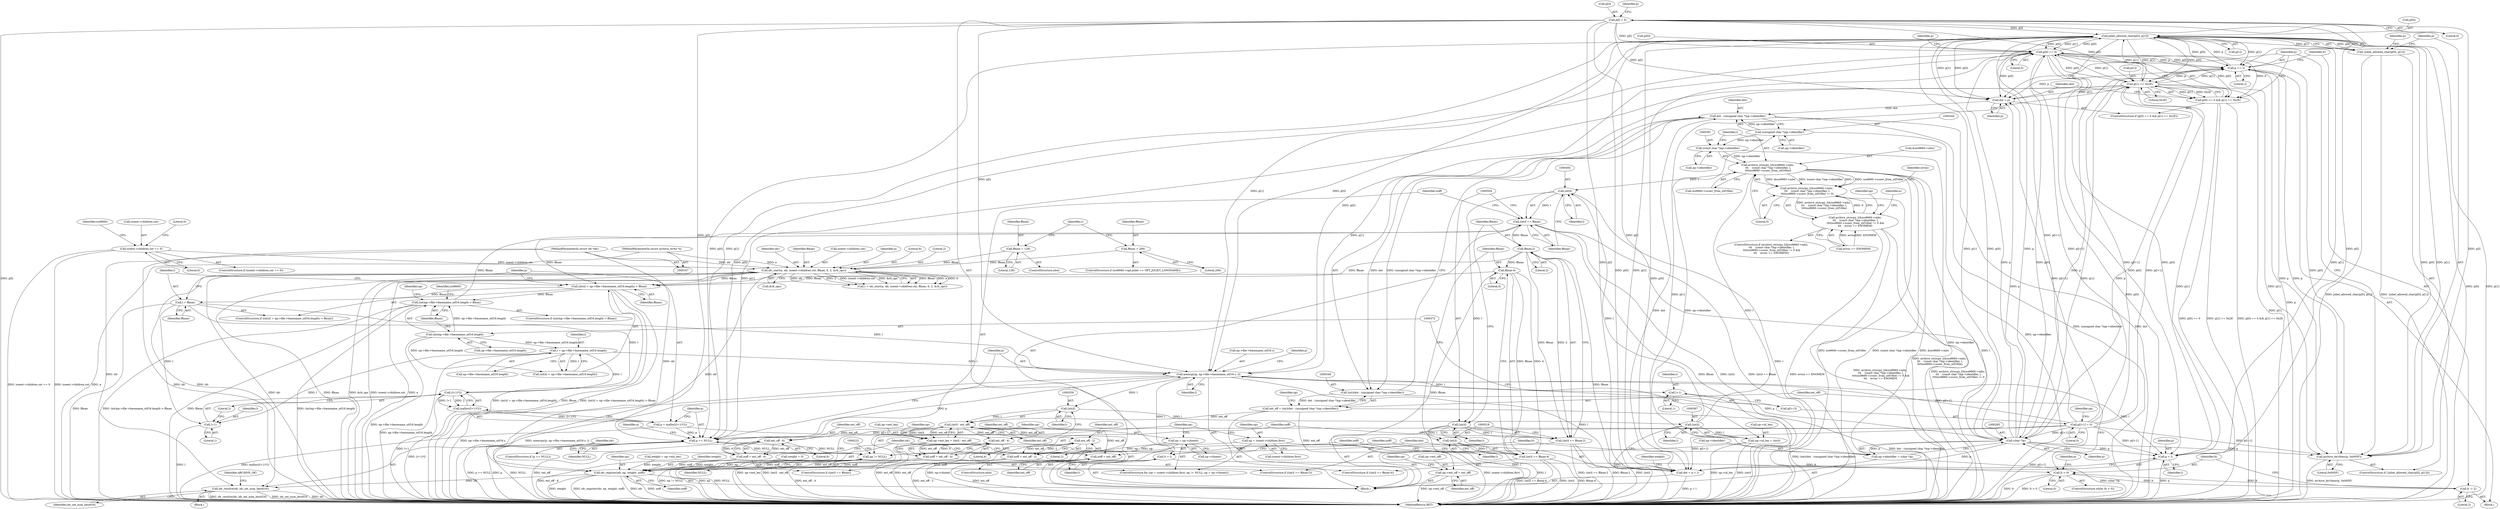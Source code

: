 digraph "1_libarchive_3014e198@array" {
"1000305" [label="(Call,joliet_allowed_char(p[0], p[1]))"];
"1000318" [label="(Call,p[0] == 0)"];
"1000331" [label="(Call,p += 2)"];
"1000305" [label="(Call,joliet_allowed_char(p[0], p[1]))"];
"1000268" [label="(Call,p[l] = 0)"];
"1000273" [label="(Call,p[l+1] = 0)"];
"1000323" [label="(Call,p[1] == 0x2E)"];
"1000284" [label="(Call,(char *)p)"];
"1000258" [label="(Call,memcpy(p, np->file->basename_utf16.s, l))"];
"1000245" [label="(Call,p == NULL)"];
"1000236" [label="(Call,p = malloc((l+1)*2))"];
"1000238" [label="(Call,malloc((l+1)*2))"];
"1000239" [label="(Call,(l+1)*2)"];
"1000233" [label="(Call,l = ffmax)"];
"1000220" [label="(Call,(int)(l = np->file->basename_utf16.length) > ffmax)"];
"1000490" [label="(Call,(int)l == ffmax)"];
"1000491" [label="(Call,(int)l)"];
"1000366" [label="(Call,(int)l)"];
"1000358" [label="(Call,(int)l)"];
"1000385" [label="(Call,archive_strncpy_l(&iso9660->mbs,\n \t\t\t    (const char *)np->identifier, l,\n \t\t\t\tiso9660->sconv_from_utf16be))"];
"1000390" [label="(Call,(const char *)np->identifier)"];
"1000343" [label="(Call,(unsigned char *)np->identifier)"];
"1000280" [label="(Call,np->identifier = (char *)p)"];
"1000370" [label="(Call,(int)np->file->basename_utf16.length > ffmax)"];
"1000371" [label="(Call,(int)np->file->basename_utf16.length)"];
"1000506" [label="(Call,ffmax-2)"];
"1000520" [label="(Call,ffmax-4)"];
"1000154" [label="(Call,idr_start(a, idr, isoent->children.cnt, ffmax, 6, 2, &rb_ops))"];
"1000108" [label="(MethodParameterIn,struct archive_write *a)"];
"1000110" [label="(MethodParameterIn,struct idr *idr)"];
"1000123" [label="(Call,isoent->children.cnt == 0)"];
"1000149" [label="(Call,ffmax = 128)"];
"1000145" [label="(Call,ffmax = 206)"];
"1000223" [label="(Call,l = np->file->basename_utf16.length)"];
"1000205" [label="(Call,np != NULL)"];
"1000208" [label="(Call,np = np->chnext)"];
"1000198" [label="(Call,np = isoent->children.first)"];
"1000312" [label="(Call,archive_be16enc(p, 0x005F))"];
"1000532" [label="(Call,idr_register(idr, np, weight, noff))"];
"1000537" [label="(Call,idr_resolve(idr, idr_set_num_beutf16))"];
"1000276" [label="(Call,l+1)"];
"1000341" [label="(Call,dot - (unsigned char *)np->identifier)"];
"1000339" [label="(Call,(int)(dot - (unsigned char *)np->identifier))"];
"1000337" [label="(Call,ext_off = (int)(dot - (unsigned char *)np->identifier))"];
"1000348" [label="(Call,np->ext_off = ext_off)"];
"1000357" [label="(Call,(int)l - ext_off)"];
"1000353" [label="(Call,np->ext_len = (int)l - ext_off)"];
"1000497" [label="(Call,ext_off - 6)"];
"1000495" [label="(Call,noff = ext_off - 6)"];
"1000511" [label="(Call,ext_off - 4)"];
"1000509" [label="(Call,noff = ext_off - 4)"];
"1000525" [label="(Call,ext_off - 2)"];
"1000523" [label="(Call,noff = ext_off - 2)"];
"1000529" [label="(Call,noff = ext_off)"];
"1000384" [label="(Call,archive_strncpy_l(&iso9660->mbs,\n \t\t\t    (const char *)np->identifier, l,\n \t\t\t\tiso9660->sconv_from_utf16be) != 0)"];
"1000383" [label="(Call,archive_strncpy_l(&iso9660->mbs,\n \t\t\t    (const char *)np->identifier, l,\n \t\t\t\tiso9660->sconv_from_utf16be) != 0 &&\n\t\t\t    errno == ENOMEM)"];
"1000240" [label="(Call,l+1)"];
"1000502" [label="(Call,(int)l == ffmax-2)"];
"1000516" [label="(Call,(int)l == ffmax-4)"];
"1000503" [label="(Call,(int)l)"];
"1000517" [label="(Call,(int)l)"];
"1000290" [label="(Call,dot = p + l)"];
"1000292" [label="(Call,p + l)"];
"1000304" [label="(Call,!joliet_allowed_char(p[0], p[1]))"];
"1000317" [label="(Call,p[0] == 0 && p[1] == 0x2E)"];
"1000328" [label="(Call,dot = p)"];
"1000287" [label="(Call,lt = l)"];
"1000299" [label="(Call,lt > 0)"];
"1000334" [label="(Call,lt -= 2)"];
"1000362" [label="(Call,np->id_len = (int)l)"];
"1000305" [label="(Call,joliet_allowed_char(p[0], p[1]))"];
"1000342" [label="(Identifier,dot)"];
"1000491" [label="(Call,(int)l)"];
"1000316" [label="(ControlStructure,if (p[0] == 0 && p[1] == 0x2E))"];
"1000333" [label="(Literal,2)"];
"1000111" [label="(Block,)"];
"1000153" [label="(Identifier,r)"];
"1000235" [label="(Identifier,ffmax)"];
"1000350" [label="(Identifier,np)"];
"1000358" [label="(Call,(int)l)"];
"1000236" [label="(Call,p = malloc((l+1)*2))"];
"1000295" [label="(Call,weight = 0)"];
"1000493" [label="(Identifier,l)"];
"1000526" [label="(Identifier,ext_off)"];
"1000225" [label="(Call,np->file->basename_utf16.length)"];
"1000247" [label="(Identifier,NULL)"];
"1000496" [label="(Identifier,noff)"];
"1000506" [label="(Call,ffmax-2)"];
"1000360" [label="(Identifier,l)"];
"1000108" [label="(MethodParameterIn,struct archive_write *a)"];
"1000534" [label="(Identifier,np)"];
"1000400" [label="(Call,errno == ENOMEM)"];
"1000154" [label="(Call,idr_start(a, idr, isoent->children.cnt, ffmax, 6, 2, &rb_ops))"];
"1000541" [label="(Identifier,ARCHIVE_OK)"];
"1000288" [label="(Identifier,lt)"];
"1000512" [label="(Identifier,ext_off)"];
"1000395" [label="(Identifier,l)"];
"1000234" [label="(Identifier,l)"];
"1000354" [label="(Call,np->ext_len)"];
"1000131" [label="(Literal,0)"];
"1000415" [label="(Identifier,np)"];
"1000240" [label="(Call,l+1)"];
"1000318" [label="(Call,p[0] == 0)"];
"1000268" [label="(Call,p[l] = 0)"];
"1000304" [label="(Call,!joliet_allowed_char(p[0], p[1]))"];
"1000232" [label="(Identifier,ffmax)"];
"1000293" [label="(Identifier,p)"];
"1000522" [label="(Literal,4)"];
"1000281" [label="(Call,np->identifier)"];
"1000520" [label="(Call,ffmax-4)"];
"1000510" [label="(Identifier,noff)"];
"1000494" [label="(Identifier,ffmax)"];
"1000392" [label="(Call,np->identifier)"];
"1000145" [label="(Call,ffmax = 206)"];
"1000536" [label="(Identifier,noff)"];
"1000277" [label="(Identifier,l)"];
"1000219" [label="(ControlStructure,if ((int)(l = np->file->basename_utf16.length) > ffmax))"];
"1000258" [label="(Call,memcpy(p, np->file->basename_utf16.s, l))"];
"1000269" [label="(Call,p[l])"];
"1000361" [label="(Identifier,ext_off)"];
"1000147" [label="(Literal,206)"];
"1000498" [label="(Identifier,ext_off)"];
"1000396" [label="(Call,iso9660->sconv_from_utf16be)"];
"1000345" [label="(Call,np->identifier)"];
"1000199" [label="(Identifier,np)"];
"1000320" [label="(Identifier,p)"];
"1000357" [label="(Call,(int)l - ext_off)"];
"1000383" [label="(Call,archive_strncpy_l(&iso9660->mbs,\n \t\t\t    (const char *)np->identifier, l,\n \t\t\t\tiso9660->sconv_from_utf16be) != 0 &&\n\t\t\t    errno == ENOMEM)"];
"1000329" [label="(Identifier,dot)"];
"1000386" [label="(Call,&iso9660->mbs)"];
"1000233" [label="(Call,l = ffmax)"];
"1000272" [label="(Literal,0)"];
"1000156" [label="(Identifier,idr)"];
"1000542" [label="(MethodReturn,RET)"];
"1000110" [label="(MethodParameterIn,struct idr *idr)"];
"1000490" [label="(Call,(int)l == ffmax)"];
"1000208" [label="(Call,np = np->chnext)"];
"1000335" [label="(Identifier,lt)"];
"1000278" [label="(Literal,1)"];
"1000241" [label="(Identifier,l)"];
"1000151" [label="(Literal,128)"];
"1000446" [label="(Identifier,np)"];
"1000495" [label="(Call,noff = ext_off - 6)"];
"1000517" [label="(Call,(int)l)"];
"1000348" [label="(Call,np->ext_off = ext_off)"];
"1000511" [label="(Call,ext_off - 4)"];
"1000303" [label="(ControlStructure,if (!joliet_allowed_char(p[0], p[1])))"];
"1000299" [label="(Call,lt > 0)"];
"1000366" [label="(Call,(int)l)"];
"1000314" [label="(Literal,0x005F)"];
"1000390" [label="(Call,(const char *)np->identifier)"];
"1000388" [label="(Identifier,iso9660)"];
"1000165" [label="(Call,&rb_ops)"];
"1000322" [label="(Literal,0)"];
"1000317" [label="(Call,p[0] == 0 && p[1] == 0x2E)"];
"1000531" [label="(Identifier,ext_off)"];
"1000324" [label="(Call,p[1])"];
"1000280" [label="(Call,np->identifier = (char *)p)"];
"1000438" [label="(Call,weight = np->mb_len)"];
"1000270" [label="(Identifier,p)"];
"1000332" [label="(Identifier,p)"];
"1000343" [label="(Call,(unsigned char *)np->identifier)"];
"1000532" [label="(Call,idr_register(idr, np, weight, noff))"];
"1000296" [label="(Identifier,weight)"];
"1000338" [label="(Identifier,ext_off)"];
"1000273" [label="(Call,p[l+1] = 0)"];
"1000368" [label="(Identifier,l)"];
"1000336" [label="(Literal,2)"];
"1000309" [label="(Call,p[1])"];
"1000323" [label="(Call,p[1] == 0x2E)"];
"1000407" [label="(Identifier,a)"];
"1000205" [label="(Call,np != NULL)"];
"1000129" [label="(Literal,0)"];
"1000206" [label="(Identifier,np)"];
"1000289" [label="(Identifier,l)"];
"1000353" [label="(Call,np->ext_len = (int)l - ext_off)"];
"1000284" [label="(Call,(char *)p)"];
"1000497" [label="(Call,ext_off - 6)"];
"1000152" [label="(Call,r = idr_start(a, idr, isoent->children.cnt, ffmax, 6, 2, &rb_ops))"];
"1000535" [label="(Identifier,weight)"];
"1000370" [label="(Call,(int)np->file->basename_utf16.length > ffmax)"];
"1000221" [label="(Call,(int)(l = np->file->basename_utf16.length))"];
"1000539" [label="(Identifier,idr_set_num_beutf16)"];
"1000502" [label="(Call,(int)l == ffmax-2)"];
"1000220" [label="(Call,(int)(l = np->file->basename_utf16.length) > ffmax)"];
"1000292" [label="(Call,p + l)"];
"1000259" [label="(Identifier,p)"];
"1000499" [label="(Literal,6)"];
"1000524" [label="(Identifier,noff)"];
"1000529" [label="(Call,noff = ext_off)"];
"1000302" [label="(Block,)"];
"1000162" [label="(Identifier,ffmax)"];
"1000513" [label="(Literal,4)"];
"1000301" [label="(Literal,0)"];
"1000527" [label="(Literal,2)"];
"1000267" [label="(Identifier,l)"];
"1000533" [label="(Identifier,idr)"];
"1000294" [label="(Identifier,l)"];
"1000245" [label="(Call,p == NULL)"];
"1000276" [label="(Call,l+1)"];
"1000237" [label="(Identifier,p)"];
"1000501" [label="(ControlStructure,if ((int)l == ffmax-2))"];
"1000530" [label="(Identifier,noff)"];
"1000279" [label="(Literal,0)"];
"1000150" [label="(Identifier,ffmax)"];
"1000146" [label="(Identifier,ffmax)"];
"1000291" [label="(Identifier,dot)"];
"1000327" [label="(Literal,0x2E)"];
"1000528" [label="(ControlStructure,else)"];
"1000385" [label="(Call,archive_strncpy_l(&iso9660->mbs,\n \t\t\t    (const char *)np->identifier, l,\n \t\t\t\tiso9660->sconv_from_utf16be))"];
"1000341" [label="(Call,dot - (unsigned char *)np->identifier)"];
"1000507" [label="(Identifier,ffmax)"];
"1000149" [label="(Call,ffmax = 128)"];
"1000207" [label="(Identifier,NULL)"];
"1000210" [label="(Call,np->chnext)"];
"1000401" [label="(Identifier,errno)"];
"1000525" [label="(Call,ext_off - 2)"];
"1000337" [label="(Call,ext_off = (int)(dot - (unsigned char *)np->identifier))"];
"1000325" [label="(Identifier,p)"];
"1000157" [label="(Call,isoent->children.cnt)"];
"1000224" [label="(Identifier,l)"];
"1000246" [label="(Identifier,p)"];
"1000239" [label="(Call,(l+1)*2)"];
"1000537" [label="(Call,idr_resolve(idr, idr_set_num_beutf16))"];
"1000275" [label="(Identifier,p)"];
"1000523" [label="(Call,noff = ext_off - 2)"];
"1000516" [label="(Call,(int)l == ffmax-4)"];
"1000382" [label="(ControlStructure,if (archive_strncpy_l(&iso9660->mbs,\n \t\t\t    (const char *)np->identifier, l,\n \t\t\t\tiso9660->sconv_from_utf16be) != 0 &&\n\t\t\t    errno == ENOMEM))"];
"1000238" [label="(Call,malloc((l+1)*2))"];
"1000282" [label="(Identifier,np)"];
"1000362" [label="(Call,np->id_len = (int)l)"];
"1000519" [label="(Identifier,l)"];
"1000489" [label="(ControlStructure,if ((int)l == ffmax))"];
"1000243" [label="(Literal,2)"];
"1000155" [label="(Identifier,a)"];
"1000209" [label="(Identifier,np)"];
"1000290" [label="(Call,dot = p + l)"];
"1000373" [label="(Call,np->file->basename_utf16.length)"];
"1000133" [label="(Identifier,iso9660)"];
"1000352" [label="(Identifier,ext_off)"];
"1000349" [label="(Call,np->ext_off)"];
"1000334" [label="(Call,lt -= 2)"];
"1000380" [label="(Identifier,ffmax)"];
"1000330" [label="(Identifier,p)"];
"1000148" [label="(ControlStructure,else)"];
"1000163" [label="(Literal,6)"];
"1000244" [label="(ControlStructure,if (p == NULL))"];
"1000521" [label="(Identifier,ffmax)"];
"1000312" [label="(Call,archive_be16enc(p, 0x005F))"];
"1000369" [label="(ControlStructure,if ((int)np->file->basename_utf16.length > ffmax))"];
"1000328" [label="(Call,dot = p)"];
"1000384" [label="(Call,archive_strncpy_l(&iso9660->mbs,\n \t\t\t    (const char *)np->identifier, l,\n \t\t\t\tiso9660->sconv_from_utf16be) != 0)"];
"1000213" [label="(Block,)"];
"1000137" [label="(ControlStructure,if (iso9660->opt.joliet == OPT_JOLIET_LONGNAME))"];
"1000252" [label="(Identifier,a)"];
"1000313" [label="(Identifier,p)"];
"1000339" [label="(Call,(int)(dot - (unsigned char *)np->identifier))"];
"1000298" [label="(ControlStructure,while (lt > 0))"];
"1000508" [label="(Literal,2)"];
"1000399" [label="(Literal,0)"];
"1000503" [label="(Call,(int)l)"];
"1000371" [label="(Call,(int)np->file->basename_utf16.length)"];
"1000509" [label="(Call,noff = ext_off - 4)"];
"1000260" [label="(Call,np->file->basename_utf16.s)"];
"1000300" [label="(Identifier,lt)"];
"1000242" [label="(Literal,1)"];
"1000319" [label="(Call,p[0])"];
"1000363" [label="(Call,np->id_len)"];
"1000223" [label="(Call,l = np->file->basename_utf16.length)"];
"1000164" [label="(Literal,2)"];
"1000331" [label="(Call,p += 2)"];
"1000274" [label="(Call,p[l+1])"];
"1000306" [label="(Call,p[0])"];
"1000538" [label="(Identifier,idr)"];
"1000505" [label="(Identifier,l)"];
"1000123" [label="(Call,isoent->children.cnt == 0)"];
"1000287" [label="(Call,lt = l)"];
"1000197" [label="(ControlStructure,for (np = isoent->children.first; np != NULL; np = np->chnext))"];
"1000200" [label="(Call,isoent->children.first)"];
"1000124" [label="(Call,isoent->children.cnt)"];
"1000198" [label="(Call,np = isoent->children.first)"];
"1000355" [label="(Identifier,np)"];
"1000364" [label="(Identifier,np)"];
"1000286" [label="(Identifier,p)"];
"1000307" [label="(Identifier,p)"];
"1000515" [label="(ControlStructure,if ((int)l == ffmax-4))"];
"1000122" [label="(ControlStructure,if (isoent->children.cnt == 0))"];
"1000305" -> "1000304"  [label="AST: "];
"1000305" -> "1000309"  [label="CFG: "];
"1000306" -> "1000305"  [label="AST: "];
"1000309" -> "1000305"  [label="AST: "];
"1000304" -> "1000305"  [label="CFG: "];
"1000305" -> "1000542"  [label="DDG: p[1]"];
"1000305" -> "1000542"  [label="DDG: p[0]"];
"1000305" -> "1000245"  [label="DDG: p[1]"];
"1000305" -> "1000245"  [label="DDG: p[0]"];
"1000305" -> "1000258"  [label="DDG: p[1]"];
"1000305" -> "1000258"  [label="DDG: p[0]"];
"1000305" -> "1000284"  [label="DDG: p[1]"];
"1000305" -> "1000284"  [label="DDG: p[0]"];
"1000305" -> "1000290"  [label="DDG: p[0]"];
"1000305" -> "1000290"  [label="DDG: p[1]"];
"1000305" -> "1000292"  [label="DDG: p[0]"];
"1000305" -> "1000292"  [label="DDG: p[1]"];
"1000305" -> "1000304"  [label="DDG: p[0]"];
"1000305" -> "1000304"  [label="DDG: p[1]"];
"1000318" -> "1000305"  [label="DDG: p[0]"];
"1000331" -> "1000305"  [label="DDG: p"];
"1000268" -> "1000305"  [label="DDG: p[l]"];
"1000273" -> "1000305"  [label="DDG: p[l+1]"];
"1000323" -> "1000305"  [label="DDG: p[1]"];
"1000284" -> "1000305"  [label="DDG: p"];
"1000305" -> "1000312"  [label="DDG: p[1]"];
"1000305" -> "1000312"  [label="DDG: p[0]"];
"1000305" -> "1000318"  [label="DDG: p[0]"];
"1000305" -> "1000318"  [label="DDG: p[1]"];
"1000305" -> "1000323"  [label="DDG: p[1]"];
"1000305" -> "1000323"  [label="DDG: p[0]"];
"1000305" -> "1000328"  [label="DDG: p[1]"];
"1000305" -> "1000328"  [label="DDG: p[0]"];
"1000305" -> "1000331"  [label="DDG: p[1]"];
"1000305" -> "1000331"  [label="DDG: p[0]"];
"1000318" -> "1000317"  [label="AST: "];
"1000318" -> "1000322"  [label="CFG: "];
"1000319" -> "1000318"  [label="AST: "];
"1000322" -> "1000318"  [label="AST: "];
"1000325" -> "1000318"  [label="CFG: "];
"1000317" -> "1000318"  [label="CFG: "];
"1000318" -> "1000542"  [label="DDG: p[0]"];
"1000318" -> "1000245"  [label="DDG: p[0]"];
"1000318" -> "1000258"  [label="DDG: p[0]"];
"1000318" -> "1000284"  [label="DDG: p[0]"];
"1000318" -> "1000290"  [label="DDG: p[0]"];
"1000318" -> "1000292"  [label="DDG: p[0]"];
"1000318" -> "1000312"  [label="DDG: p[0]"];
"1000318" -> "1000317"  [label="DDG: p[0]"];
"1000318" -> "1000317"  [label="DDG: 0"];
"1000331" -> "1000318"  [label="DDG: p"];
"1000268" -> "1000318"  [label="DDG: p[l]"];
"1000273" -> "1000318"  [label="DDG: p[l+1]"];
"1000323" -> "1000318"  [label="DDG: p[1]"];
"1000284" -> "1000318"  [label="DDG: p"];
"1000318" -> "1000323"  [label="DDG: p[0]"];
"1000318" -> "1000328"  [label="DDG: p[0]"];
"1000318" -> "1000331"  [label="DDG: p[0]"];
"1000331" -> "1000302"  [label="AST: "];
"1000331" -> "1000333"  [label="CFG: "];
"1000332" -> "1000331"  [label="AST: "];
"1000333" -> "1000331"  [label="AST: "];
"1000335" -> "1000331"  [label="CFG: "];
"1000331" -> "1000542"  [label="DDG: p"];
"1000331" -> "1000312"  [label="DDG: p"];
"1000331" -> "1000323"  [label="DDG: p"];
"1000331" -> "1000328"  [label="DDG: p"];
"1000268" -> "1000331"  [label="DDG: p[l]"];
"1000273" -> "1000331"  [label="DDG: p[l+1]"];
"1000323" -> "1000331"  [label="DDG: p[1]"];
"1000312" -> "1000331"  [label="DDG: p"];
"1000284" -> "1000331"  [label="DDG: p"];
"1000268" -> "1000213"  [label="AST: "];
"1000268" -> "1000272"  [label="CFG: "];
"1000269" -> "1000268"  [label="AST: "];
"1000272" -> "1000268"  [label="AST: "];
"1000275" -> "1000268"  [label="CFG: "];
"1000268" -> "1000542"  [label="DDG: p[l]"];
"1000268" -> "1000245"  [label="DDG: p[l]"];
"1000268" -> "1000258"  [label="DDG: p[l]"];
"1000268" -> "1000284"  [label="DDG: p[l]"];
"1000268" -> "1000290"  [label="DDG: p[l]"];
"1000268" -> "1000292"  [label="DDG: p[l]"];
"1000268" -> "1000312"  [label="DDG: p[l]"];
"1000268" -> "1000323"  [label="DDG: p[l]"];
"1000268" -> "1000328"  [label="DDG: p[l]"];
"1000273" -> "1000213"  [label="AST: "];
"1000273" -> "1000279"  [label="CFG: "];
"1000274" -> "1000273"  [label="AST: "];
"1000279" -> "1000273"  [label="AST: "];
"1000282" -> "1000273"  [label="CFG: "];
"1000273" -> "1000542"  [label="DDG: p[l+1]"];
"1000273" -> "1000245"  [label="DDG: p[l+1]"];
"1000273" -> "1000258"  [label="DDG: p[l+1]"];
"1000273" -> "1000284"  [label="DDG: p[l+1]"];
"1000273" -> "1000290"  [label="DDG: p[l+1]"];
"1000273" -> "1000292"  [label="DDG: p[l+1]"];
"1000273" -> "1000312"  [label="DDG: p[l+1]"];
"1000273" -> "1000323"  [label="DDG: p[l+1]"];
"1000273" -> "1000328"  [label="DDG: p[l+1]"];
"1000323" -> "1000317"  [label="AST: "];
"1000323" -> "1000327"  [label="CFG: "];
"1000324" -> "1000323"  [label="AST: "];
"1000327" -> "1000323"  [label="AST: "];
"1000317" -> "1000323"  [label="CFG: "];
"1000323" -> "1000542"  [label="DDG: p[1]"];
"1000323" -> "1000245"  [label="DDG: p[1]"];
"1000323" -> "1000258"  [label="DDG: p[1]"];
"1000323" -> "1000284"  [label="DDG: p[1]"];
"1000323" -> "1000290"  [label="DDG: p[1]"];
"1000323" -> "1000292"  [label="DDG: p[1]"];
"1000323" -> "1000312"  [label="DDG: p[1]"];
"1000323" -> "1000317"  [label="DDG: p[1]"];
"1000323" -> "1000317"  [label="DDG: 0x2E"];
"1000284" -> "1000323"  [label="DDG: p"];
"1000323" -> "1000328"  [label="DDG: p[1]"];
"1000284" -> "1000280"  [label="AST: "];
"1000284" -> "1000286"  [label="CFG: "];
"1000285" -> "1000284"  [label="AST: "];
"1000286" -> "1000284"  [label="AST: "];
"1000280" -> "1000284"  [label="CFG: "];
"1000284" -> "1000280"  [label="DDG: p"];
"1000258" -> "1000284"  [label="DDG: p"];
"1000284" -> "1000290"  [label="DDG: p"];
"1000284" -> "1000292"  [label="DDG: p"];
"1000284" -> "1000312"  [label="DDG: p"];
"1000284" -> "1000328"  [label="DDG: p"];
"1000258" -> "1000213"  [label="AST: "];
"1000258" -> "1000267"  [label="CFG: "];
"1000259" -> "1000258"  [label="AST: "];
"1000260" -> "1000258"  [label="AST: "];
"1000267" -> "1000258"  [label="AST: "];
"1000270" -> "1000258"  [label="CFG: "];
"1000258" -> "1000542"  [label="DDG: np->file->basename_utf16.s"];
"1000258" -> "1000542"  [label="DDG: memcpy(p, np->file->basename_utf16.s, l)"];
"1000245" -> "1000258"  [label="DDG: p"];
"1000233" -> "1000258"  [label="DDG: l"];
"1000223" -> "1000258"  [label="DDG: l"];
"1000258" -> "1000276"  [label="DDG: l"];
"1000258" -> "1000287"  [label="DDG: l"];
"1000258" -> "1000290"  [label="DDG: l"];
"1000258" -> "1000292"  [label="DDG: l"];
"1000258" -> "1000358"  [label="DDG: l"];
"1000245" -> "1000244"  [label="AST: "];
"1000245" -> "1000247"  [label="CFG: "];
"1000246" -> "1000245"  [label="AST: "];
"1000247" -> "1000245"  [label="AST: "];
"1000252" -> "1000245"  [label="CFG: "];
"1000259" -> "1000245"  [label="CFG: "];
"1000245" -> "1000542"  [label="DDG: p == NULL"];
"1000245" -> "1000542"  [label="DDG: p"];
"1000245" -> "1000542"  [label="DDG: NULL"];
"1000245" -> "1000205"  [label="DDG: NULL"];
"1000236" -> "1000245"  [label="DDG: p"];
"1000205" -> "1000245"  [label="DDG: NULL"];
"1000236" -> "1000213"  [label="AST: "];
"1000236" -> "1000238"  [label="CFG: "];
"1000237" -> "1000236"  [label="AST: "];
"1000238" -> "1000236"  [label="AST: "];
"1000246" -> "1000236"  [label="CFG: "];
"1000236" -> "1000542"  [label="DDG: malloc((l+1)*2)"];
"1000238" -> "1000236"  [label="DDG: (l+1)*2"];
"1000238" -> "1000239"  [label="CFG: "];
"1000239" -> "1000238"  [label="AST: "];
"1000238" -> "1000542"  [label="DDG: (l+1)*2"];
"1000239" -> "1000238"  [label="DDG: l+1"];
"1000239" -> "1000238"  [label="DDG: 2"];
"1000239" -> "1000243"  [label="CFG: "];
"1000240" -> "1000239"  [label="AST: "];
"1000243" -> "1000239"  [label="AST: "];
"1000239" -> "1000542"  [label="DDG: l+1"];
"1000233" -> "1000239"  [label="DDG: l"];
"1000223" -> "1000239"  [label="DDG: l"];
"1000233" -> "1000219"  [label="AST: "];
"1000233" -> "1000235"  [label="CFG: "];
"1000234" -> "1000233"  [label="AST: "];
"1000235" -> "1000233"  [label="AST: "];
"1000237" -> "1000233"  [label="CFG: "];
"1000233" -> "1000542"  [label="DDG: ffmax"];
"1000220" -> "1000233"  [label="DDG: ffmax"];
"1000233" -> "1000240"  [label="DDG: l"];
"1000220" -> "1000219"  [label="AST: "];
"1000220" -> "1000232"  [label="CFG: "];
"1000221" -> "1000220"  [label="AST: "];
"1000232" -> "1000220"  [label="AST: "];
"1000234" -> "1000220"  [label="CFG: "];
"1000237" -> "1000220"  [label="CFG: "];
"1000220" -> "1000542"  [label="DDG: (int)(l = np->file->basename_utf16.length)"];
"1000220" -> "1000542"  [label="DDG: ffmax"];
"1000220" -> "1000542"  [label="DDG: (int)(l = np->file->basename_utf16.length) > ffmax"];
"1000490" -> "1000220"  [label="DDG: ffmax"];
"1000506" -> "1000220"  [label="DDG: ffmax"];
"1000520" -> "1000220"  [label="DDG: ffmax"];
"1000154" -> "1000220"  [label="DDG: ffmax"];
"1000220" -> "1000370"  [label="DDG: ffmax"];
"1000490" -> "1000489"  [label="AST: "];
"1000490" -> "1000494"  [label="CFG: "];
"1000491" -> "1000490"  [label="AST: "];
"1000494" -> "1000490"  [label="AST: "];
"1000496" -> "1000490"  [label="CFG: "];
"1000504" -> "1000490"  [label="CFG: "];
"1000490" -> "1000542"  [label="DDG: ffmax"];
"1000490" -> "1000542"  [label="DDG: (int)l"];
"1000490" -> "1000542"  [label="DDG: (int)l == ffmax"];
"1000491" -> "1000490"  [label="DDG: l"];
"1000370" -> "1000490"  [label="DDG: ffmax"];
"1000490" -> "1000506"  [label="DDG: ffmax"];
"1000491" -> "1000493"  [label="CFG: "];
"1000492" -> "1000491"  [label="AST: "];
"1000493" -> "1000491"  [label="AST: "];
"1000494" -> "1000491"  [label="CFG: "];
"1000491" -> "1000542"  [label="DDG: l"];
"1000366" -> "1000491"  [label="DDG: l"];
"1000385" -> "1000491"  [label="DDG: l"];
"1000491" -> "1000503"  [label="DDG: l"];
"1000366" -> "1000362"  [label="AST: "];
"1000366" -> "1000368"  [label="CFG: "];
"1000367" -> "1000366"  [label="AST: "];
"1000368" -> "1000366"  [label="AST: "];
"1000362" -> "1000366"  [label="CFG: "];
"1000366" -> "1000542"  [label="DDG: l"];
"1000366" -> "1000362"  [label="DDG: l"];
"1000358" -> "1000366"  [label="DDG: l"];
"1000366" -> "1000385"  [label="DDG: l"];
"1000358" -> "1000357"  [label="AST: "];
"1000358" -> "1000360"  [label="CFG: "];
"1000359" -> "1000358"  [label="AST: "];
"1000360" -> "1000358"  [label="AST: "];
"1000361" -> "1000358"  [label="CFG: "];
"1000358" -> "1000357"  [label="DDG: l"];
"1000385" -> "1000384"  [label="AST: "];
"1000385" -> "1000396"  [label="CFG: "];
"1000386" -> "1000385"  [label="AST: "];
"1000390" -> "1000385"  [label="AST: "];
"1000395" -> "1000385"  [label="AST: "];
"1000396" -> "1000385"  [label="AST: "];
"1000399" -> "1000385"  [label="CFG: "];
"1000385" -> "1000542"  [label="DDG: iso9660->sconv_from_utf16be"];
"1000385" -> "1000542"  [label="DDG: (const char *)np->identifier"];
"1000385" -> "1000542"  [label="DDG: &iso9660->mbs"];
"1000385" -> "1000542"  [label="DDG: l"];
"1000385" -> "1000384"  [label="DDG: &iso9660->mbs"];
"1000385" -> "1000384"  [label="DDG: (const char *)np->identifier"];
"1000385" -> "1000384"  [label="DDG: l"];
"1000385" -> "1000384"  [label="DDG: iso9660->sconv_from_utf16be"];
"1000390" -> "1000385"  [label="DDG: np->identifier"];
"1000390" -> "1000392"  [label="CFG: "];
"1000391" -> "1000390"  [label="AST: "];
"1000392" -> "1000390"  [label="AST: "];
"1000395" -> "1000390"  [label="CFG: "];
"1000390" -> "1000542"  [label="DDG: np->identifier"];
"1000343" -> "1000390"  [label="DDG: np->identifier"];
"1000343" -> "1000341"  [label="AST: "];
"1000343" -> "1000345"  [label="CFG: "];
"1000344" -> "1000343"  [label="AST: "];
"1000345" -> "1000343"  [label="AST: "];
"1000341" -> "1000343"  [label="CFG: "];
"1000343" -> "1000542"  [label="DDG: np->identifier"];
"1000343" -> "1000341"  [label="DDG: np->identifier"];
"1000280" -> "1000343"  [label="DDG: np->identifier"];
"1000280" -> "1000213"  [label="AST: "];
"1000281" -> "1000280"  [label="AST: "];
"1000288" -> "1000280"  [label="CFG: "];
"1000280" -> "1000542"  [label="DDG: (char *)p"];
"1000370" -> "1000369"  [label="AST: "];
"1000370" -> "1000380"  [label="CFG: "];
"1000371" -> "1000370"  [label="AST: "];
"1000380" -> "1000370"  [label="AST: "];
"1000388" -> "1000370"  [label="CFG: "];
"1000446" -> "1000370"  [label="CFG: "];
"1000370" -> "1000542"  [label="DDG: (int)np->file->basename_utf16.length > ffmax"];
"1000370" -> "1000542"  [label="DDG: ffmax"];
"1000370" -> "1000542"  [label="DDG: (int)np->file->basename_utf16.length"];
"1000371" -> "1000370"  [label="DDG: np->file->basename_utf16.length"];
"1000371" -> "1000373"  [label="CFG: "];
"1000372" -> "1000371"  [label="AST: "];
"1000373" -> "1000371"  [label="AST: "];
"1000380" -> "1000371"  [label="CFG: "];
"1000371" -> "1000542"  [label="DDG: np->file->basename_utf16.length"];
"1000371" -> "1000221"  [label="DDG: np->file->basename_utf16.length"];
"1000371" -> "1000223"  [label="DDG: np->file->basename_utf16.length"];
"1000506" -> "1000502"  [label="AST: "];
"1000506" -> "1000508"  [label="CFG: "];
"1000507" -> "1000506"  [label="AST: "];
"1000508" -> "1000506"  [label="AST: "];
"1000502" -> "1000506"  [label="CFG: "];
"1000506" -> "1000542"  [label="DDG: ffmax"];
"1000506" -> "1000502"  [label="DDG: ffmax"];
"1000506" -> "1000502"  [label="DDG: 2"];
"1000506" -> "1000520"  [label="DDG: ffmax"];
"1000520" -> "1000516"  [label="AST: "];
"1000520" -> "1000522"  [label="CFG: "];
"1000521" -> "1000520"  [label="AST: "];
"1000522" -> "1000520"  [label="AST: "];
"1000516" -> "1000520"  [label="CFG: "];
"1000520" -> "1000542"  [label="DDG: ffmax"];
"1000520" -> "1000516"  [label="DDG: ffmax"];
"1000520" -> "1000516"  [label="DDG: 4"];
"1000154" -> "1000152"  [label="AST: "];
"1000154" -> "1000165"  [label="CFG: "];
"1000155" -> "1000154"  [label="AST: "];
"1000156" -> "1000154"  [label="AST: "];
"1000157" -> "1000154"  [label="AST: "];
"1000162" -> "1000154"  [label="AST: "];
"1000163" -> "1000154"  [label="AST: "];
"1000164" -> "1000154"  [label="AST: "];
"1000165" -> "1000154"  [label="AST: "];
"1000152" -> "1000154"  [label="CFG: "];
"1000154" -> "1000542"  [label="DDG: isoent->children.cnt"];
"1000154" -> "1000542"  [label="DDG: a"];
"1000154" -> "1000542"  [label="DDG: idr"];
"1000154" -> "1000542"  [label="DDG: ffmax"];
"1000154" -> "1000542"  [label="DDG: &rb_ops"];
"1000154" -> "1000152"  [label="DDG: ffmax"];
"1000154" -> "1000152"  [label="DDG: a"];
"1000154" -> "1000152"  [label="DDG: 6"];
"1000154" -> "1000152"  [label="DDG: idr"];
"1000154" -> "1000152"  [label="DDG: 2"];
"1000154" -> "1000152"  [label="DDG: isoent->children.cnt"];
"1000154" -> "1000152"  [label="DDG: &rb_ops"];
"1000108" -> "1000154"  [label="DDG: a"];
"1000110" -> "1000154"  [label="DDG: idr"];
"1000123" -> "1000154"  [label="DDG: isoent->children.cnt"];
"1000149" -> "1000154"  [label="DDG: ffmax"];
"1000145" -> "1000154"  [label="DDG: ffmax"];
"1000154" -> "1000532"  [label="DDG: idr"];
"1000154" -> "1000537"  [label="DDG: idr"];
"1000108" -> "1000107"  [label="AST: "];
"1000108" -> "1000542"  [label="DDG: a"];
"1000110" -> "1000107"  [label="AST: "];
"1000110" -> "1000542"  [label="DDG: idr"];
"1000110" -> "1000532"  [label="DDG: idr"];
"1000110" -> "1000537"  [label="DDG: idr"];
"1000123" -> "1000122"  [label="AST: "];
"1000123" -> "1000129"  [label="CFG: "];
"1000124" -> "1000123"  [label="AST: "];
"1000129" -> "1000123"  [label="AST: "];
"1000131" -> "1000123"  [label="CFG: "];
"1000133" -> "1000123"  [label="CFG: "];
"1000123" -> "1000542"  [label="DDG: isoent->children.cnt == 0"];
"1000123" -> "1000542"  [label="DDG: isoent->children.cnt"];
"1000149" -> "1000148"  [label="AST: "];
"1000149" -> "1000151"  [label="CFG: "];
"1000150" -> "1000149"  [label="AST: "];
"1000151" -> "1000149"  [label="AST: "];
"1000153" -> "1000149"  [label="CFG: "];
"1000145" -> "1000137"  [label="AST: "];
"1000145" -> "1000147"  [label="CFG: "];
"1000146" -> "1000145"  [label="AST: "];
"1000147" -> "1000145"  [label="AST: "];
"1000153" -> "1000145"  [label="CFG: "];
"1000223" -> "1000221"  [label="AST: "];
"1000223" -> "1000225"  [label="CFG: "];
"1000224" -> "1000223"  [label="AST: "];
"1000225" -> "1000223"  [label="AST: "];
"1000221" -> "1000223"  [label="CFG: "];
"1000223" -> "1000542"  [label="DDG: np->file->basename_utf16.length"];
"1000223" -> "1000221"  [label="DDG: l"];
"1000223" -> "1000240"  [label="DDG: l"];
"1000205" -> "1000197"  [label="AST: "];
"1000205" -> "1000207"  [label="CFG: "];
"1000206" -> "1000205"  [label="AST: "];
"1000207" -> "1000205"  [label="AST: "];
"1000222" -> "1000205"  [label="CFG: "];
"1000538" -> "1000205"  [label="CFG: "];
"1000205" -> "1000542"  [label="DDG: np"];
"1000205" -> "1000542"  [label="DDG: NULL"];
"1000205" -> "1000542"  [label="DDG: np != NULL"];
"1000208" -> "1000205"  [label="DDG: np"];
"1000198" -> "1000205"  [label="DDG: np"];
"1000205" -> "1000532"  [label="DDG: np"];
"1000208" -> "1000197"  [label="AST: "];
"1000208" -> "1000210"  [label="CFG: "];
"1000209" -> "1000208"  [label="AST: "];
"1000210" -> "1000208"  [label="AST: "];
"1000206" -> "1000208"  [label="CFG: "];
"1000208" -> "1000542"  [label="DDG: np->chnext"];
"1000198" -> "1000197"  [label="AST: "];
"1000198" -> "1000200"  [label="CFG: "];
"1000199" -> "1000198"  [label="AST: "];
"1000200" -> "1000198"  [label="AST: "];
"1000206" -> "1000198"  [label="CFG: "];
"1000198" -> "1000542"  [label="DDG: isoent->children.first"];
"1000312" -> "1000303"  [label="AST: "];
"1000312" -> "1000314"  [label="CFG: "];
"1000313" -> "1000312"  [label="AST: "];
"1000314" -> "1000312"  [label="AST: "];
"1000332" -> "1000312"  [label="CFG: "];
"1000312" -> "1000542"  [label="DDG: archive_be16enc(p, 0x005F)"];
"1000532" -> "1000213"  [label="AST: "];
"1000532" -> "1000536"  [label="CFG: "];
"1000533" -> "1000532"  [label="AST: "];
"1000534" -> "1000532"  [label="AST: "];
"1000535" -> "1000532"  [label="AST: "];
"1000536" -> "1000532"  [label="AST: "];
"1000209" -> "1000532"  [label="CFG: "];
"1000532" -> "1000542"  [label="DDG: idr"];
"1000532" -> "1000542"  [label="DDG: noff"];
"1000532" -> "1000542"  [label="DDG: weight"];
"1000532" -> "1000542"  [label="DDG: idr_register(idr, np, weight, noff)"];
"1000295" -> "1000532"  [label="DDG: weight"];
"1000438" -> "1000532"  [label="DDG: weight"];
"1000523" -> "1000532"  [label="DDG: noff"];
"1000495" -> "1000532"  [label="DDG: noff"];
"1000529" -> "1000532"  [label="DDG: noff"];
"1000509" -> "1000532"  [label="DDG: noff"];
"1000532" -> "1000537"  [label="DDG: idr"];
"1000537" -> "1000111"  [label="AST: "];
"1000537" -> "1000539"  [label="CFG: "];
"1000538" -> "1000537"  [label="AST: "];
"1000539" -> "1000537"  [label="AST: "];
"1000541" -> "1000537"  [label="CFG: "];
"1000537" -> "1000542"  [label="DDG: idr_set_num_beutf16"];
"1000537" -> "1000542"  [label="DDG: idr"];
"1000537" -> "1000542"  [label="DDG: idr_resolve(idr, idr_set_num_beutf16)"];
"1000276" -> "1000274"  [label="AST: "];
"1000276" -> "1000278"  [label="CFG: "];
"1000277" -> "1000276"  [label="AST: "];
"1000278" -> "1000276"  [label="AST: "];
"1000274" -> "1000276"  [label="CFG: "];
"1000341" -> "1000339"  [label="AST: "];
"1000342" -> "1000341"  [label="AST: "];
"1000339" -> "1000341"  [label="CFG: "];
"1000341" -> "1000542"  [label="DDG: (unsigned char *)np->identifier"];
"1000341" -> "1000542"  [label="DDG: dot"];
"1000341" -> "1000339"  [label="DDG: dot"];
"1000341" -> "1000339"  [label="DDG: (unsigned char *)np->identifier"];
"1000290" -> "1000341"  [label="DDG: dot"];
"1000328" -> "1000341"  [label="DDG: dot"];
"1000339" -> "1000337"  [label="AST: "];
"1000340" -> "1000339"  [label="AST: "];
"1000337" -> "1000339"  [label="CFG: "];
"1000339" -> "1000542"  [label="DDG: dot - (unsigned char *)np->identifier"];
"1000339" -> "1000337"  [label="DDG: dot - (unsigned char *)np->identifier"];
"1000337" -> "1000213"  [label="AST: "];
"1000338" -> "1000337"  [label="AST: "];
"1000350" -> "1000337"  [label="CFG: "];
"1000337" -> "1000542"  [label="DDG: (int)(dot - (unsigned char *)np->identifier)"];
"1000337" -> "1000348"  [label="DDG: ext_off"];
"1000337" -> "1000357"  [label="DDG: ext_off"];
"1000348" -> "1000213"  [label="AST: "];
"1000348" -> "1000352"  [label="CFG: "];
"1000349" -> "1000348"  [label="AST: "];
"1000352" -> "1000348"  [label="AST: "];
"1000355" -> "1000348"  [label="CFG: "];
"1000348" -> "1000542"  [label="DDG: np->ext_off"];
"1000357" -> "1000353"  [label="AST: "];
"1000357" -> "1000361"  [label="CFG: "];
"1000361" -> "1000357"  [label="AST: "];
"1000353" -> "1000357"  [label="CFG: "];
"1000357" -> "1000542"  [label="DDG: ext_off"];
"1000357" -> "1000353"  [label="DDG: (int)l"];
"1000357" -> "1000353"  [label="DDG: ext_off"];
"1000357" -> "1000497"  [label="DDG: ext_off"];
"1000357" -> "1000511"  [label="DDG: ext_off"];
"1000357" -> "1000525"  [label="DDG: ext_off"];
"1000357" -> "1000529"  [label="DDG: ext_off"];
"1000353" -> "1000213"  [label="AST: "];
"1000354" -> "1000353"  [label="AST: "];
"1000364" -> "1000353"  [label="CFG: "];
"1000353" -> "1000542"  [label="DDG: (int)l - ext_off"];
"1000353" -> "1000542"  [label="DDG: np->ext_len"];
"1000497" -> "1000495"  [label="AST: "];
"1000497" -> "1000499"  [label="CFG: "];
"1000498" -> "1000497"  [label="AST: "];
"1000499" -> "1000497"  [label="AST: "];
"1000495" -> "1000497"  [label="CFG: "];
"1000497" -> "1000542"  [label="DDG: ext_off"];
"1000497" -> "1000495"  [label="DDG: ext_off"];
"1000497" -> "1000495"  [label="DDG: 6"];
"1000495" -> "1000489"  [label="AST: "];
"1000496" -> "1000495"  [label="AST: "];
"1000533" -> "1000495"  [label="CFG: "];
"1000495" -> "1000542"  [label="DDG: ext_off - 6"];
"1000511" -> "1000509"  [label="AST: "];
"1000511" -> "1000513"  [label="CFG: "];
"1000512" -> "1000511"  [label="AST: "];
"1000513" -> "1000511"  [label="AST: "];
"1000509" -> "1000511"  [label="CFG: "];
"1000511" -> "1000542"  [label="DDG: ext_off"];
"1000511" -> "1000509"  [label="DDG: ext_off"];
"1000511" -> "1000509"  [label="DDG: 4"];
"1000509" -> "1000501"  [label="AST: "];
"1000510" -> "1000509"  [label="AST: "];
"1000533" -> "1000509"  [label="CFG: "];
"1000509" -> "1000542"  [label="DDG: ext_off - 4"];
"1000525" -> "1000523"  [label="AST: "];
"1000525" -> "1000527"  [label="CFG: "];
"1000526" -> "1000525"  [label="AST: "];
"1000527" -> "1000525"  [label="AST: "];
"1000523" -> "1000525"  [label="CFG: "];
"1000525" -> "1000542"  [label="DDG: ext_off"];
"1000525" -> "1000523"  [label="DDG: ext_off"];
"1000525" -> "1000523"  [label="DDG: 2"];
"1000523" -> "1000515"  [label="AST: "];
"1000524" -> "1000523"  [label="AST: "];
"1000533" -> "1000523"  [label="CFG: "];
"1000523" -> "1000542"  [label="DDG: ext_off - 2"];
"1000529" -> "1000528"  [label="AST: "];
"1000529" -> "1000531"  [label="CFG: "];
"1000530" -> "1000529"  [label="AST: "];
"1000531" -> "1000529"  [label="AST: "];
"1000533" -> "1000529"  [label="CFG: "];
"1000529" -> "1000542"  [label="DDG: ext_off"];
"1000384" -> "1000383"  [label="AST: "];
"1000384" -> "1000399"  [label="CFG: "];
"1000399" -> "1000384"  [label="AST: "];
"1000401" -> "1000384"  [label="CFG: "];
"1000383" -> "1000384"  [label="CFG: "];
"1000384" -> "1000542"  [label="DDG: archive_strncpy_l(&iso9660->mbs,\n \t\t\t    (const char *)np->identifier, l,\n \t\t\t\tiso9660->sconv_from_utf16be)"];
"1000384" -> "1000383"  [label="DDG: archive_strncpy_l(&iso9660->mbs,\n \t\t\t    (const char *)np->identifier, l,\n \t\t\t\tiso9660->sconv_from_utf16be)"];
"1000384" -> "1000383"  [label="DDG: 0"];
"1000383" -> "1000382"  [label="AST: "];
"1000383" -> "1000400"  [label="CFG: "];
"1000400" -> "1000383"  [label="AST: "];
"1000407" -> "1000383"  [label="CFG: "];
"1000415" -> "1000383"  [label="CFG: "];
"1000383" -> "1000542"  [label="DDG: archive_strncpy_l(&iso9660->mbs,\n \t\t\t    (const char *)np->identifier, l,\n \t\t\t\tiso9660->sconv_from_utf16be) != 0 &&\n\t\t\t    errno == ENOMEM"];
"1000383" -> "1000542"  [label="DDG: archive_strncpy_l(&iso9660->mbs,\n \t\t\t    (const char *)np->identifier, l,\n \t\t\t\tiso9660->sconv_from_utf16be) != 0"];
"1000383" -> "1000542"  [label="DDG: errno == ENOMEM"];
"1000400" -> "1000383"  [label="DDG: errno"];
"1000400" -> "1000383"  [label="DDG: ENOMEM"];
"1000240" -> "1000242"  [label="CFG: "];
"1000241" -> "1000240"  [label="AST: "];
"1000242" -> "1000240"  [label="AST: "];
"1000243" -> "1000240"  [label="CFG: "];
"1000240" -> "1000542"  [label="DDG: l"];
"1000502" -> "1000501"  [label="AST: "];
"1000503" -> "1000502"  [label="AST: "];
"1000510" -> "1000502"  [label="CFG: "];
"1000518" -> "1000502"  [label="CFG: "];
"1000502" -> "1000542"  [label="DDG: ffmax-2"];
"1000502" -> "1000542"  [label="DDG: (int)l"];
"1000502" -> "1000542"  [label="DDG: (int)l == ffmax-2"];
"1000503" -> "1000502"  [label="DDG: l"];
"1000516" -> "1000515"  [label="AST: "];
"1000517" -> "1000516"  [label="AST: "];
"1000524" -> "1000516"  [label="CFG: "];
"1000530" -> "1000516"  [label="CFG: "];
"1000516" -> "1000542"  [label="DDG: ffmax-4"];
"1000516" -> "1000542"  [label="DDG: (int)l == ffmax-4"];
"1000516" -> "1000542"  [label="DDG: (int)l"];
"1000517" -> "1000516"  [label="DDG: l"];
"1000503" -> "1000505"  [label="CFG: "];
"1000504" -> "1000503"  [label="AST: "];
"1000505" -> "1000503"  [label="AST: "];
"1000507" -> "1000503"  [label="CFG: "];
"1000503" -> "1000542"  [label="DDG: l"];
"1000503" -> "1000517"  [label="DDG: l"];
"1000517" -> "1000519"  [label="CFG: "];
"1000518" -> "1000517"  [label="AST: "];
"1000519" -> "1000517"  [label="AST: "];
"1000521" -> "1000517"  [label="CFG: "];
"1000517" -> "1000542"  [label="DDG: l"];
"1000290" -> "1000213"  [label="AST: "];
"1000290" -> "1000292"  [label="CFG: "];
"1000291" -> "1000290"  [label="AST: "];
"1000292" -> "1000290"  [label="AST: "];
"1000296" -> "1000290"  [label="CFG: "];
"1000290" -> "1000542"  [label="DDG: p + l"];
"1000292" -> "1000294"  [label="CFG: "];
"1000293" -> "1000292"  [label="AST: "];
"1000294" -> "1000292"  [label="AST: "];
"1000292" -> "1000542"  [label="DDG: p"];
"1000304" -> "1000303"  [label="AST: "];
"1000313" -> "1000304"  [label="CFG: "];
"1000320" -> "1000304"  [label="CFG: "];
"1000304" -> "1000542"  [label="DDG: !joliet_allowed_char(p[0], p[1])"];
"1000304" -> "1000542"  [label="DDG: joliet_allowed_char(p[0], p[1])"];
"1000317" -> "1000316"  [label="AST: "];
"1000329" -> "1000317"  [label="CFG: "];
"1000332" -> "1000317"  [label="CFG: "];
"1000317" -> "1000542"  [label="DDG: p[0] == 0"];
"1000317" -> "1000542"  [label="DDG: p[1] == 0x2E"];
"1000317" -> "1000542"  [label="DDG: p[0] == 0 && p[1] == 0x2E"];
"1000328" -> "1000316"  [label="AST: "];
"1000328" -> "1000330"  [label="CFG: "];
"1000329" -> "1000328"  [label="AST: "];
"1000330" -> "1000328"  [label="AST: "];
"1000332" -> "1000328"  [label="CFG: "];
"1000287" -> "1000213"  [label="AST: "];
"1000287" -> "1000289"  [label="CFG: "];
"1000288" -> "1000287"  [label="AST: "];
"1000289" -> "1000287"  [label="AST: "];
"1000291" -> "1000287"  [label="CFG: "];
"1000287" -> "1000299"  [label="DDG: lt"];
"1000299" -> "1000298"  [label="AST: "];
"1000299" -> "1000301"  [label="CFG: "];
"1000300" -> "1000299"  [label="AST: "];
"1000301" -> "1000299"  [label="AST: "];
"1000307" -> "1000299"  [label="CFG: "];
"1000338" -> "1000299"  [label="CFG: "];
"1000299" -> "1000542"  [label="DDG: lt > 0"];
"1000299" -> "1000542"  [label="DDG: lt"];
"1000334" -> "1000299"  [label="DDG: lt"];
"1000299" -> "1000334"  [label="DDG: lt"];
"1000334" -> "1000302"  [label="AST: "];
"1000334" -> "1000336"  [label="CFG: "];
"1000335" -> "1000334"  [label="AST: "];
"1000336" -> "1000334"  [label="AST: "];
"1000300" -> "1000334"  [label="CFG: "];
"1000362" -> "1000213"  [label="AST: "];
"1000363" -> "1000362"  [label="AST: "];
"1000372" -> "1000362"  [label="CFG: "];
"1000362" -> "1000542"  [label="DDG: (int)l"];
"1000362" -> "1000542"  [label="DDG: np->id_len"];
}
